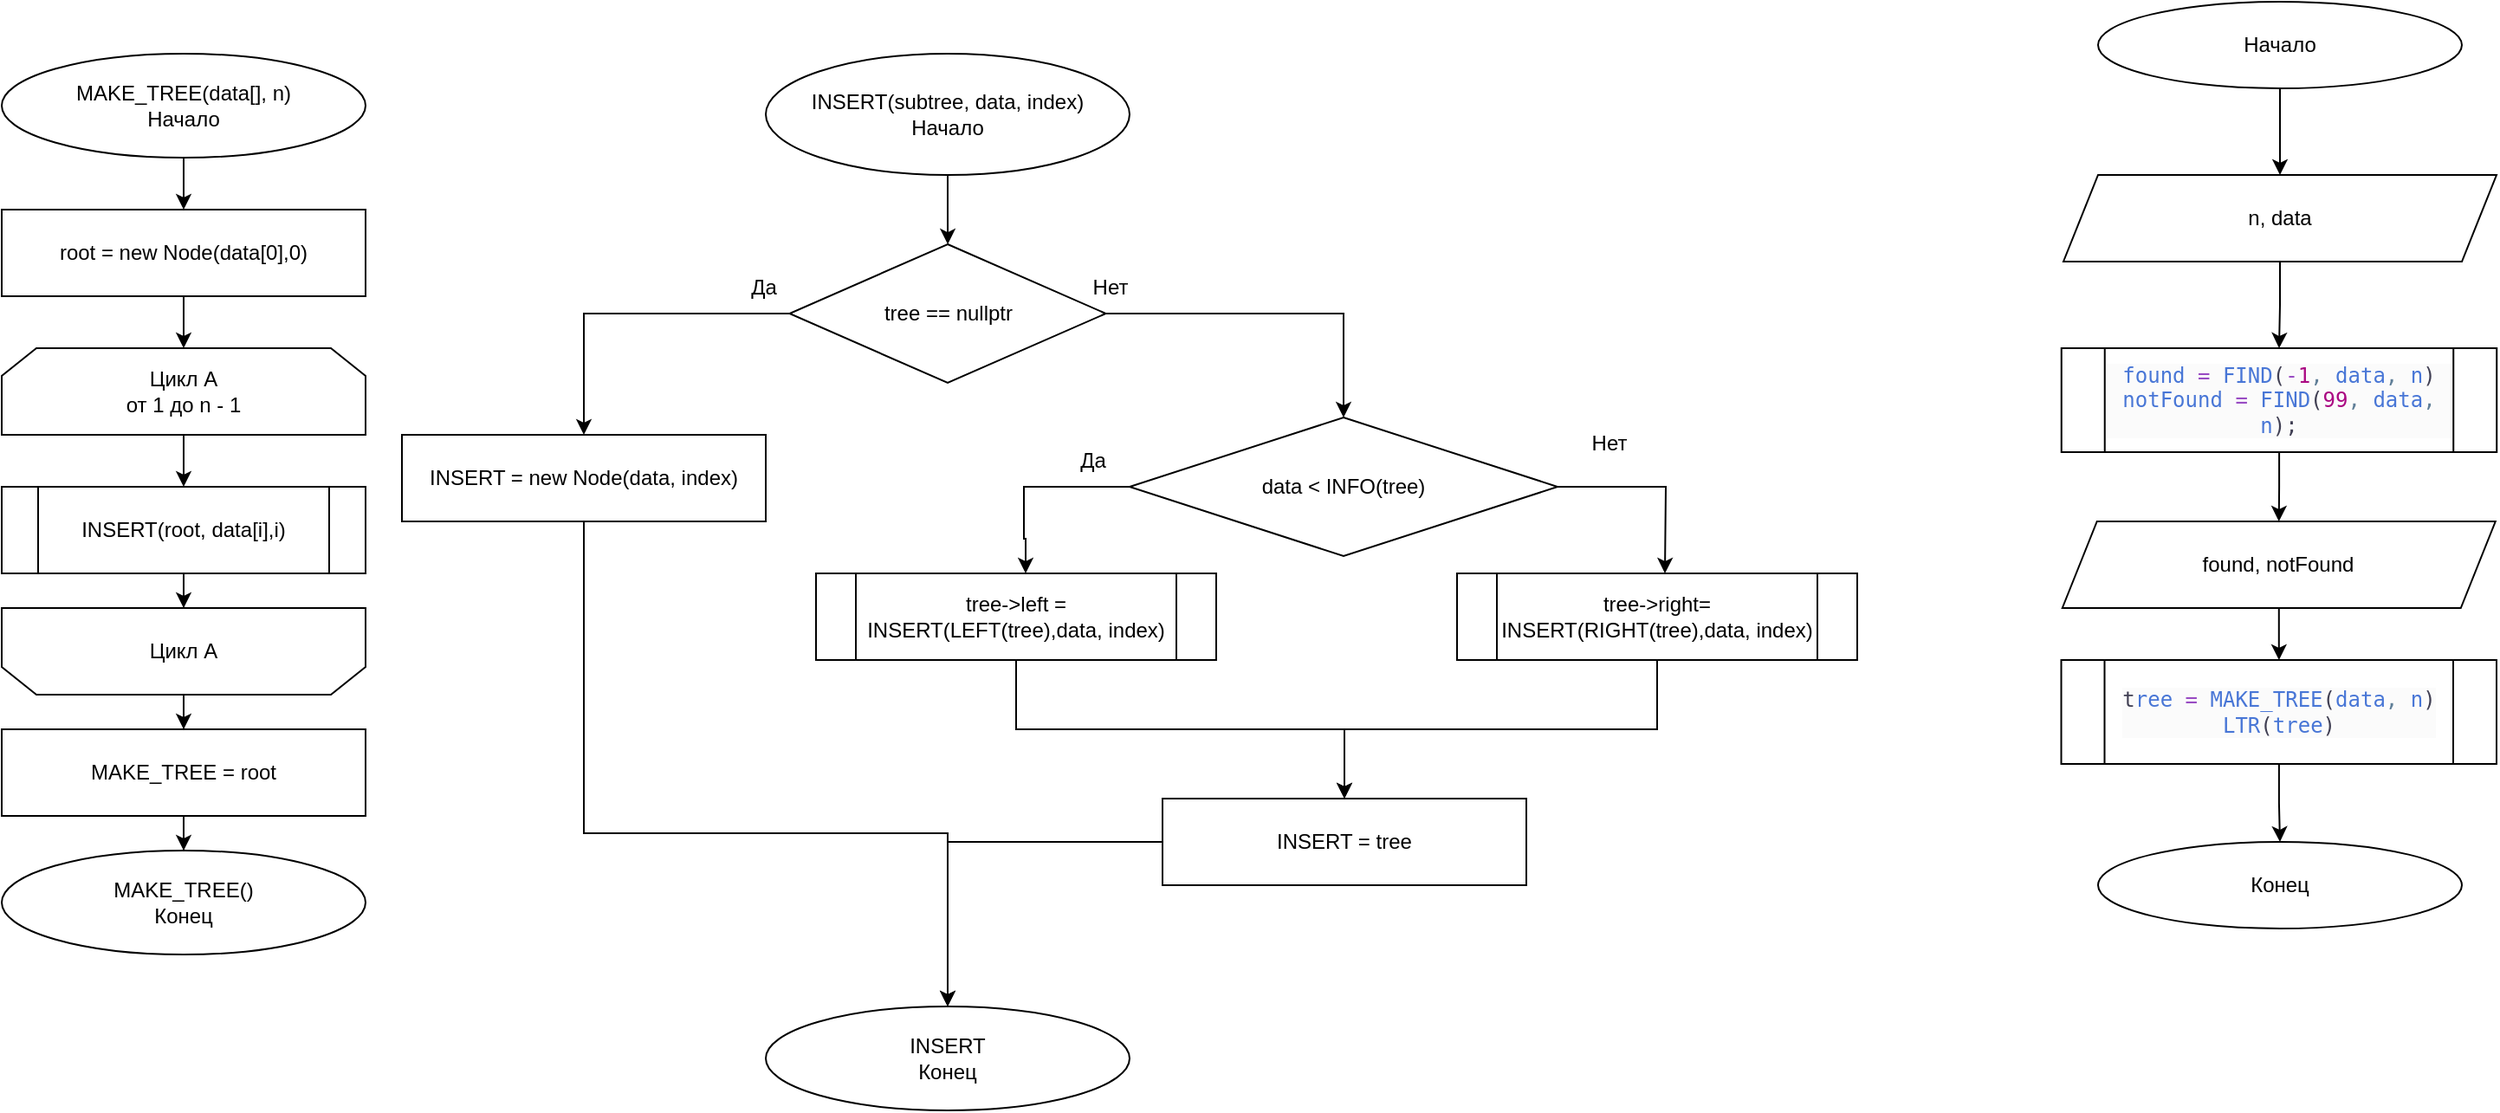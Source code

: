 <mxfile version="22.0.4" type="device">
  <diagram name="Страница — 1" id="ahnOX7mBA56WsBQ2i06z">
    <mxGraphModel dx="1222" dy="637" grid="1" gridSize="10" guides="1" tooltips="1" connect="1" arrows="1" fold="1" page="1" pageScale="1" pageWidth="827" pageHeight="1169" math="0" shadow="0">
      <root>
        <mxCell id="0" />
        <mxCell id="1" parent="0" />
        <mxCell id="ge6vXYUV_Du2qYyBfZ4V-3" style="edgeStyle=orthogonalEdgeStyle;rounded=0;orthogonalLoop=1;jettySize=auto;html=1;entryX=0.5;entryY=0;entryDx=0;entryDy=0;" edge="1" parent="1" source="ge6vXYUV_Du2qYyBfZ4V-1" target="ge6vXYUV_Du2qYyBfZ4V-2">
          <mxGeometry relative="1" as="geometry" />
        </mxCell>
        <mxCell id="ge6vXYUV_Du2qYyBfZ4V-1" value="&lt;div&gt;MAKE_TREE(data[], n)&lt;br&gt;Начало&lt;br&gt;&lt;/div&gt;" style="ellipse;whiteSpace=wrap;html=1;" vertex="1" parent="1">
          <mxGeometry x="160" y="80" width="210" height="60" as="geometry" />
        </mxCell>
        <mxCell id="ge6vXYUV_Du2qYyBfZ4V-6" style="edgeStyle=orthogonalEdgeStyle;rounded=0;orthogonalLoop=1;jettySize=auto;html=1;" edge="1" parent="1" source="ge6vXYUV_Du2qYyBfZ4V-2" target="ge6vXYUV_Du2qYyBfZ4V-5">
          <mxGeometry relative="1" as="geometry" />
        </mxCell>
        <mxCell id="ge6vXYUV_Du2qYyBfZ4V-2" value="root = new Node(data[0],0)" style="rounded=0;whiteSpace=wrap;html=1;" vertex="1" parent="1">
          <mxGeometry x="160" y="170" width="210" height="50" as="geometry" />
        </mxCell>
        <mxCell id="ge6vXYUV_Du2qYyBfZ4V-8" style="edgeStyle=orthogonalEdgeStyle;rounded=0;orthogonalLoop=1;jettySize=auto;html=1;" edge="1" parent="1" source="ge6vXYUV_Du2qYyBfZ4V-5" target="ge6vXYUV_Du2qYyBfZ4V-7">
          <mxGeometry relative="1" as="geometry" />
        </mxCell>
        <mxCell id="ge6vXYUV_Du2qYyBfZ4V-5" value="&lt;div&gt;Цикл А&lt;br&gt;&lt;/div&gt;&lt;div&gt;от 1 до n - 1&lt;/div&gt;" style="shape=loopLimit;whiteSpace=wrap;html=1;" vertex="1" parent="1">
          <mxGeometry x="160" y="250" width="210" height="50" as="geometry" />
        </mxCell>
        <mxCell id="ge6vXYUV_Du2qYyBfZ4V-10" style="edgeStyle=orthogonalEdgeStyle;rounded=0;orthogonalLoop=1;jettySize=auto;html=1;" edge="1" parent="1" source="ge6vXYUV_Du2qYyBfZ4V-7" target="ge6vXYUV_Du2qYyBfZ4V-9">
          <mxGeometry relative="1" as="geometry" />
        </mxCell>
        <mxCell id="ge6vXYUV_Du2qYyBfZ4V-7" value="INSERT(root, data[i],i)" style="shape=process;whiteSpace=wrap;html=1;backgroundOutline=1;" vertex="1" parent="1">
          <mxGeometry x="160" y="330" width="210" height="50" as="geometry" />
        </mxCell>
        <mxCell id="ge6vXYUV_Du2qYyBfZ4V-13" style="edgeStyle=orthogonalEdgeStyle;rounded=0;orthogonalLoop=1;jettySize=auto;html=1;" edge="1" parent="1" source="ge6vXYUV_Du2qYyBfZ4V-9" target="ge6vXYUV_Du2qYyBfZ4V-12">
          <mxGeometry relative="1" as="geometry" />
        </mxCell>
        <mxCell id="ge6vXYUV_Du2qYyBfZ4V-9" value="" style="shape=loopLimit;whiteSpace=wrap;html=1;rotation=-180;" vertex="1" parent="1">
          <mxGeometry x="160" y="400" width="210" height="50" as="geometry" />
        </mxCell>
        <mxCell id="ge6vXYUV_Du2qYyBfZ4V-11" value="Цикл А" style="text;html=1;strokeColor=none;fillColor=none;align=center;verticalAlign=middle;whiteSpace=wrap;rounded=0;" vertex="1" parent="1">
          <mxGeometry x="235" y="410" width="60" height="30" as="geometry" />
        </mxCell>
        <mxCell id="ge6vXYUV_Du2qYyBfZ4V-16" style="edgeStyle=orthogonalEdgeStyle;rounded=0;orthogonalLoop=1;jettySize=auto;html=1;" edge="1" parent="1" source="ge6vXYUV_Du2qYyBfZ4V-12" target="ge6vXYUV_Du2qYyBfZ4V-15">
          <mxGeometry relative="1" as="geometry" />
        </mxCell>
        <mxCell id="ge6vXYUV_Du2qYyBfZ4V-12" value="MAKE_TREE = root" style="rounded=0;whiteSpace=wrap;html=1;" vertex="1" parent="1">
          <mxGeometry x="160" y="470" width="210" height="50" as="geometry" />
        </mxCell>
        <mxCell id="ge6vXYUV_Du2qYyBfZ4V-15" value="&lt;div&gt;MAKE_TREE()&lt;br&gt;Конец&lt;br&gt;&lt;/div&gt;" style="ellipse;whiteSpace=wrap;html=1;" vertex="1" parent="1">
          <mxGeometry x="160" y="540" width="210" height="60" as="geometry" />
        </mxCell>
        <mxCell id="ge6vXYUV_Du2qYyBfZ4V-19" value="" style="edgeStyle=orthogonalEdgeStyle;rounded=0;orthogonalLoop=1;jettySize=auto;html=1;" edge="1" parent="1" source="ge6vXYUV_Du2qYyBfZ4V-17" target="ge6vXYUV_Du2qYyBfZ4V-18">
          <mxGeometry relative="1" as="geometry" />
        </mxCell>
        <mxCell id="ge6vXYUV_Du2qYyBfZ4V-17" value="&lt;div&gt;INSERT(subtree, data, index)&lt;/div&gt;&lt;div&gt;Начало&lt;/div&gt;" style="ellipse;whiteSpace=wrap;html=1;" vertex="1" parent="1">
          <mxGeometry x="601" y="80" width="210" height="70" as="geometry" />
        </mxCell>
        <mxCell id="ge6vXYUV_Du2qYyBfZ4V-20" style="edgeStyle=orthogonalEdgeStyle;rounded=0;orthogonalLoop=1;jettySize=auto;html=1;entryX=0.5;entryY=0;entryDx=0;entryDy=0;exitX=0.75;exitY=1;exitDx=0;exitDy=0;" edge="1" parent="1" source="ge6vXYUV_Du2qYyBfZ4V-22" target="ge6vXYUV_Du2qYyBfZ4V-21">
          <mxGeometry relative="1" as="geometry">
            <mxPoint x="496" y="290" as="targetPoint" />
            <mxPoint x="614.75" y="220" as="sourcePoint" />
            <Array as="points">
              <mxPoint x="496" y="230" />
            </Array>
          </mxGeometry>
        </mxCell>
        <mxCell id="ge6vXYUV_Du2qYyBfZ4V-24" value="" style="edgeStyle=orthogonalEdgeStyle;rounded=0;orthogonalLoop=1;jettySize=auto;html=1;" edge="1" parent="1" source="ge6vXYUV_Du2qYyBfZ4V-18" target="ge6vXYUV_Du2qYyBfZ4V-23">
          <mxGeometry relative="1" as="geometry" />
        </mxCell>
        <mxCell id="ge6vXYUV_Du2qYyBfZ4V-18" value="tree == nullptr" style="rhombus;whiteSpace=wrap;html=1;" vertex="1" parent="1">
          <mxGeometry x="614.75" y="190" width="182.5" height="80" as="geometry" />
        </mxCell>
        <mxCell id="ge6vXYUV_Du2qYyBfZ4V-48" style="edgeStyle=orthogonalEdgeStyle;rounded=0;orthogonalLoop=1;jettySize=auto;html=1;entryX=0.5;entryY=0;entryDx=0;entryDy=0;" edge="1" parent="1" source="ge6vXYUV_Du2qYyBfZ4V-21" target="ge6vXYUV_Du2qYyBfZ4V-46">
          <mxGeometry relative="1" as="geometry">
            <Array as="points">
              <mxPoint x="496" y="530" />
              <mxPoint x="706" y="530" />
            </Array>
          </mxGeometry>
        </mxCell>
        <mxCell id="ge6vXYUV_Du2qYyBfZ4V-21" value="INSERT = new Node(data, index)" style="rounded=0;whiteSpace=wrap;html=1;" vertex="1" parent="1">
          <mxGeometry x="391" y="300" width="210" height="50" as="geometry" />
        </mxCell>
        <mxCell id="ge6vXYUV_Du2qYyBfZ4V-22" value="&lt;div&gt;Да&lt;/div&gt;" style="text;html=1;strokeColor=none;fillColor=none;align=center;verticalAlign=middle;whiteSpace=wrap;rounded=0;" vertex="1" parent="1">
          <mxGeometry x="570" y="200" width="60" height="30" as="geometry" />
        </mxCell>
        <mxCell id="ge6vXYUV_Du2qYyBfZ4V-30" value="" style="edgeStyle=orthogonalEdgeStyle;rounded=0;orthogonalLoop=1;jettySize=auto;html=1;" edge="1" parent="1" source="ge6vXYUV_Du2qYyBfZ4V-23">
          <mxGeometry relative="1" as="geometry">
            <mxPoint x="751" y="380" as="targetPoint" />
            <Array as="points">
              <mxPoint x="750" y="330" />
              <mxPoint x="750" y="360" />
              <mxPoint x="751" y="360" />
            </Array>
          </mxGeometry>
        </mxCell>
        <mxCell id="ge6vXYUV_Du2qYyBfZ4V-36" style="edgeStyle=orthogonalEdgeStyle;rounded=0;orthogonalLoop=1;jettySize=auto;html=1;" edge="1" parent="1" source="ge6vXYUV_Du2qYyBfZ4V-23">
          <mxGeometry relative="1" as="geometry">
            <mxPoint x="1120.0" y="380" as="targetPoint" />
          </mxGeometry>
        </mxCell>
        <mxCell id="ge6vXYUV_Du2qYyBfZ4V-23" value="data &amp;lt; INFO(tree)" style="rhombus;whiteSpace=wrap;html=1;" vertex="1" parent="1">
          <mxGeometry x="811" y="290" width="247" height="80" as="geometry" />
        </mxCell>
        <mxCell id="ge6vXYUV_Du2qYyBfZ4V-25" value="&lt;div&gt;Нет&lt;/div&gt;" style="text;html=1;strokeColor=none;fillColor=none;align=center;verticalAlign=middle;whiteSpace=wrap;rounded=0;" vertex="1" parent="1">
          <mxGeometry x="770" y="200" width="60" height="30" as="geometry" />
        </mxCell>
        <mxCell id="ge6vXYUV_Du2qYyBfZ4V-45" style="edgeStyle=orthogonalEdgeStyle;rounded=0;orthogonalLoop=1;jettySize=auto;html=1;entryX=0.5;entryY=0;entryDx=0;entryDy=0;" edge="1" parent="1" source="ge6vXYUV_Du2qYyBfZ4V-31" target="ge6vXYUV_Du2qYyBfZ4V-43">
          <mxGeometry relative="1" as="geometry" />
        </mxCell>
        <mxCell id="ge6vXYUV_Du2qYyBfZ4V-31" value="tree-&amp;gt;left = INSERT(LEFT(tree),data, index)" style="shape=process;whiteSpace=wrap;html=1;backgroundOutline=1;" vertex="1" parent="1">
          <mxGeometry x="630" y="380" width="231" height="50" as="geometry" />
        </mxCell>
        <mxCell id="ge6vXYUV_Du2qYyBfZ4V-32" value="Да" style="text;html=1;strokeColor=none;fillColor=none;align=center;verticalAlign=middle;whiteSpace=wrap;rounded=0;" vertex="1" parent="1">
          <mxGeometry x="760" y="300" width="60" height="30" as="geometry" />
        </mxCell>
        <mxCell id="ge6vXYUV_Du2qYyBfZ4V-37" value="Нет" style="text;html=1;strokeColor=none;fillColor=none;align=center;verticalAlign=middle;whiteSpace=wrap;rounded=0;" vertex="1" parent="1">
          <mxGeometry x="1058" y="290" width="60" height="30" as="geometry" />
        </mxCell>
        <mxCell id="ge6vXYUV_Du2qYyBfZ4V-44" style="edgeStyle=orthogonalEdgeStyle;rounded=0;orthogonalLoop=1;jettySize=auto;html=1;entryX=0.5;entryY=0;entryDx=0;entryDy=0;" edge="1" parent="1" source="ge6vXYUV_Du2qYyBfZ4V-38" target="ge6vXYUV_Du2qYyBfZ4V-43">
          <mxGeometry relative="1" as="geometry" />
        </mxCell>
        <mxCell id="ge6vXYUV_Du2qYyBfZ4V-38" value="tree-&amp;gt;right= INSERT(RIGHT(tree),data, index)" style="shape=process;whiteSpace=wrap;html=1;backgroundOutline=1;" vertex="1" parent="1">
          <mxGeometry x="1000" y="380" width="231" height="50" as="geometry" />
        </mxCell>
        <mxCell id="ge6vXYUV_Du2qYyBfZ4V-47" style="edgeStyle=orthogonalEdgeStyle;rounded=0;orthogonalLoop=1;jettySize=auto;html=1;entryX=0.5;entryY=0;entryDx=0;entryDy=0;" edge="1" parent="1" source="ge6vXYUV_Du2qYyBfZ4V-43" target="ge6vXYUV_Du2qYyBfZ4V-46">
          <mxGeometry relative="1" as="geometry" />
        </mxCell>
        <mxCell id="ge6vXYUV_Du2qYyBfZ4V-43" value="INSERT = tree" style="rounded=0;whiteSpace=wrap;html=1;" vertex="1" parent="1">
          <mxGeometry x="830" y="510" width="210" height="50" as="geometry" />
        </mxCell>
        <mxCell id="ge6vXYUV_Du2qYyBfZ4V-46" value="&lt;div&gt;INSERT&lt;br&gt;Конец&lt;br&gt;&lt;/div&gt;" style="ellipse;whiteSpace=wrap;html=1;" vertex="1" parent="1">
          <mxGeometry x="601" y="630" width="210" height="60" as="geometry" />
        </mxCell>
        <mxCell id="ge6vXYUV_Du2qYyBfZ4V-51" value="" style="edgeStyle=orthogonalEdgeStyle;rounded=0;orthogonalLoop=1;jettySize=auto;html=1;" edge="1" parent="1" source="ge6vXYUV_Du2qYyBfZ4V-49">
          <mxGeometry relative="1" as="geometry">
            <mxPoint x="1475" y="150.0" as="targetPoint" />
          </mxGeometry>
        </mxCell>
        <mxCell id="ge6vXYUV_Du2qYyBfZ4V-49" value="Начало" style="ellipse;whiteSpace=wrap;html=1;" vertex="1" parent="1">
          <mxGeometry x="1370" y="50" width="210" height="50" as="geometry" />
        </mxCell>
        <mxCell id="ge6vXYUV_Du2qYyBfZ4V-55" style="edgeStyle=orthogonalEdgeStyle;rounded=0;orthogonalLoop=1;jettySize=auto;html=1;entryX=0.5;entryY=0;entryDx=0;entryDy=0;" edge="1" parent="1" source="ge6vXYUV_Du2qYyBfZ4V-52" target="ge6vXYUV_Du2qYyBfZ4V-53">
          <mxGeometry relative="1" as="geometry" />
        </mxCell>
        <mxCell id="ge6vXYUV_Du2qYyBfZ4V-52" value="n, data" style="shape=parallelogram;perimeter=parallelogramPerimeter;whiteSpace=wrap;html=1;fixedSize=1;" vertex="1" parent="1">
          <mxGeometry x="1350" y="150" width="250" height="50" as="geometry" />
        </mxCell>
        <mxCell id="ge6vXYUV_Du2qYyBfZ4V-57" style="edgeStyle=orthogonalEdgeStyle;rounded=0;orthogonalLoop=1;jettySize=auto;html=1;entryX=0.5;entryY=0;entryDx=0;entryDy=0;" edge="1" parent="1" source="ge6vXYUV_Du2qYyBfZ4V-53" target="ge6vXYUV_Du2qYyBfZ4V-56">
          <mxGeometry relative="1" as="geometry" />
        </mxCell>
        <mxCell id="ge6vXYUV_Du2qYyBfZ4V-53" value="&lt;div style=&quot;background-color: rgb(251, 251, 251); color: rgb(64, 63, 83); font-family: &amp;quot;JetBrains Mono&amp;quot;, monospace; font-size: 9pt;&quot;&gt;&lt;span style=&quot;color:#4876d6;&quot;&gt;found &lt;/span&gt;&lt;span style=&quot;color:#994cc3;&quot;&gt;= &lt;/span&gt;&lt;span style=&quot;color:#4876d6;&quot;&gt;FIND&lt;/span&gt;(&lt;span style=&quot;color:#994cc3;&quot;&gt;-&lt;/span&gt;&lt;span style=&quot;color:#aa0982;&quot;&gt;1&lt;/span&gt;&lt;span style=&quot;color:#5f7e97;&quot;&gt;, &lt;/span&gt;&lt;span style=&quot;color:#4876d6;&quot;&gt;data&lt;/span&gt;&lt;span style=&quot;color:#5f7e97;&quot;&gt;, &lt;/span&gt;&lt;span style=&quot;color:#4876d6;&quot;&gt;n&lt;/span&gt;)&lt;/div&gt;&lt;div style=&quot;background-color: rgb(251, 251, 251); color: rgb(64, 63, 83); font-family: &amp;quot;JetBrains Mono&amp;quot;, monospace; font-size: 9pt;&quot;&gt;&lt;span style=&quot;color:#4876d6;&quot;&gt;notFound &lt;/span&gt;&lt;span style=&quot;color:#994cc3;&quot;&gt;= &lt;/span&gt;&lt;span style=&quot;color:#4876d6;&quot;&gt;FIND&lt;/span&gt;(&lt;span style=&quot;color:#aa0982;&quot;&gt;99&lt;/span&gt;&lt;span style=&quot;color:#5f7e97;&quot;&gt;, &lt;/span&gt;&lt;span style=&quot;color:#4876d6;&quot;&gt;data&lt;/span&gt;&lt;span style=&quot;color:#5f7e97;&quot;&gt;, &lt;/span&gt;&lt;span style=&quot;color:#4876d6;&quot;&gt;n&lt;/span&gt;);&lt;/div&gt;" style="shape=process;whiteSpace=wrap;html=1;backgroundOutline=1;" vertex="1" parent="1">
          <mxGeometry x="1348.87" y="250" width="251.25" height="60" as="geometry" />
        </mxCell>
        <mxCell id="ge6vXYUV_Du2qYyBfZ4V-59" style="edgeStyle=orthogonalEdgeStyle;rounded=0;orthogonalLoop=1;jettySize=auto;html=1;" edge="1" parent="1" source="ge6vXYUV_Du2qYyBfZ4V-56" target="ge6vXYUV_Du2qYyBfZ4V-58">
          <mxGeometry relative="1" as="geometry" />
        </mxCell>
        <mxCell id="ge6vXYUV_Du2qYyBfZ4V-56" value="found, notFound" style="shape=parallelogram;perimeter=parallelogramPerimeter;whiteSpace=wrap;html=1;fixedSize=1;" vertex="1" parent="1">
          <mxGeometry x="1349.38" y="350" width="250" height="50" as="geometry" />
        </mxCell>
        <mxCell id="ge6vXYUV_Du2qYyBfZ4V-61" style="edgeStyle=orthogonalEdgeStyle;rounded=0;orthogonalLoop=1;jettySize=auto;html=1;entryX=0.5;entryY=0;entryDx=0;entryDy=0;" edge="1" parent="1" source="ge6vXYUV_Du2qYyBfZ4V-58" target="ge6vXYUV_Du2qYyBfZ4V-60">
          <mxGeometry relative="1" as="geometry" />
        </mxCell>
        <mxCell id="ge6vXYUV_Du2qYyBfZ4V-58" value="&lt;div style=&quot;background-color: rgb(251, 251, 251); color: rgb(64, 63, 83); font-family: &amp;quot;JetBrains Mono&amp;quot;, monospace; font-size: 9pt;&quot;&gt;t&lt;span style=&quot;color:#4876d6;&quot;&gt;ree &lt;/span&gt;&lt;span style=&quot;color:#994cc3;&quot;&gt;= &lt;/span&gt;&lt;span style=&quot;color:#4876d6;&quot;&gt;MAKE_TREE&lt;/span&gt;(&lt;span style=&quot;color:#4876d6;&quot;&gt;data&lt;/span&gt;&lt;span style=&quot;color:#5f7e97;&quot;&gt;, &lt;/span&gt;&lt;span style=&quot;color:#4876d6;&quot;&gt;n&lt;/span&gt;)&lt;br&gt;&lt;span style=&quot;color:#4876d6;&quot;&gt;LTR&lt;/span&gt;(&lt;span style=&quot;color:#4876d6;&quot;&gt;tree&lt;/span&gt;)&lt;/div&gt;" style="shape=process;whiteSpace=wrap;html=1;backgroundOutline=1;" vertex="1" parent="1">
          <mxGeometry x="1348.75" y="430" width="251.25" height="60" as="geometry" />
        </mxCell>
        <mxCell id="ge6vXYUV_Du2qYyBfZ4V-60" value="Конец" style="ellipse;whiteSpace=wrap;html=1;" vertex="1" parent="1">
          <mxGeometry x="1370" y="535" width="210" height="50" as="geometry" />
        </mxCell>
      </root>
    </mxGraphModel>
  </diagram>
</mxfile>

